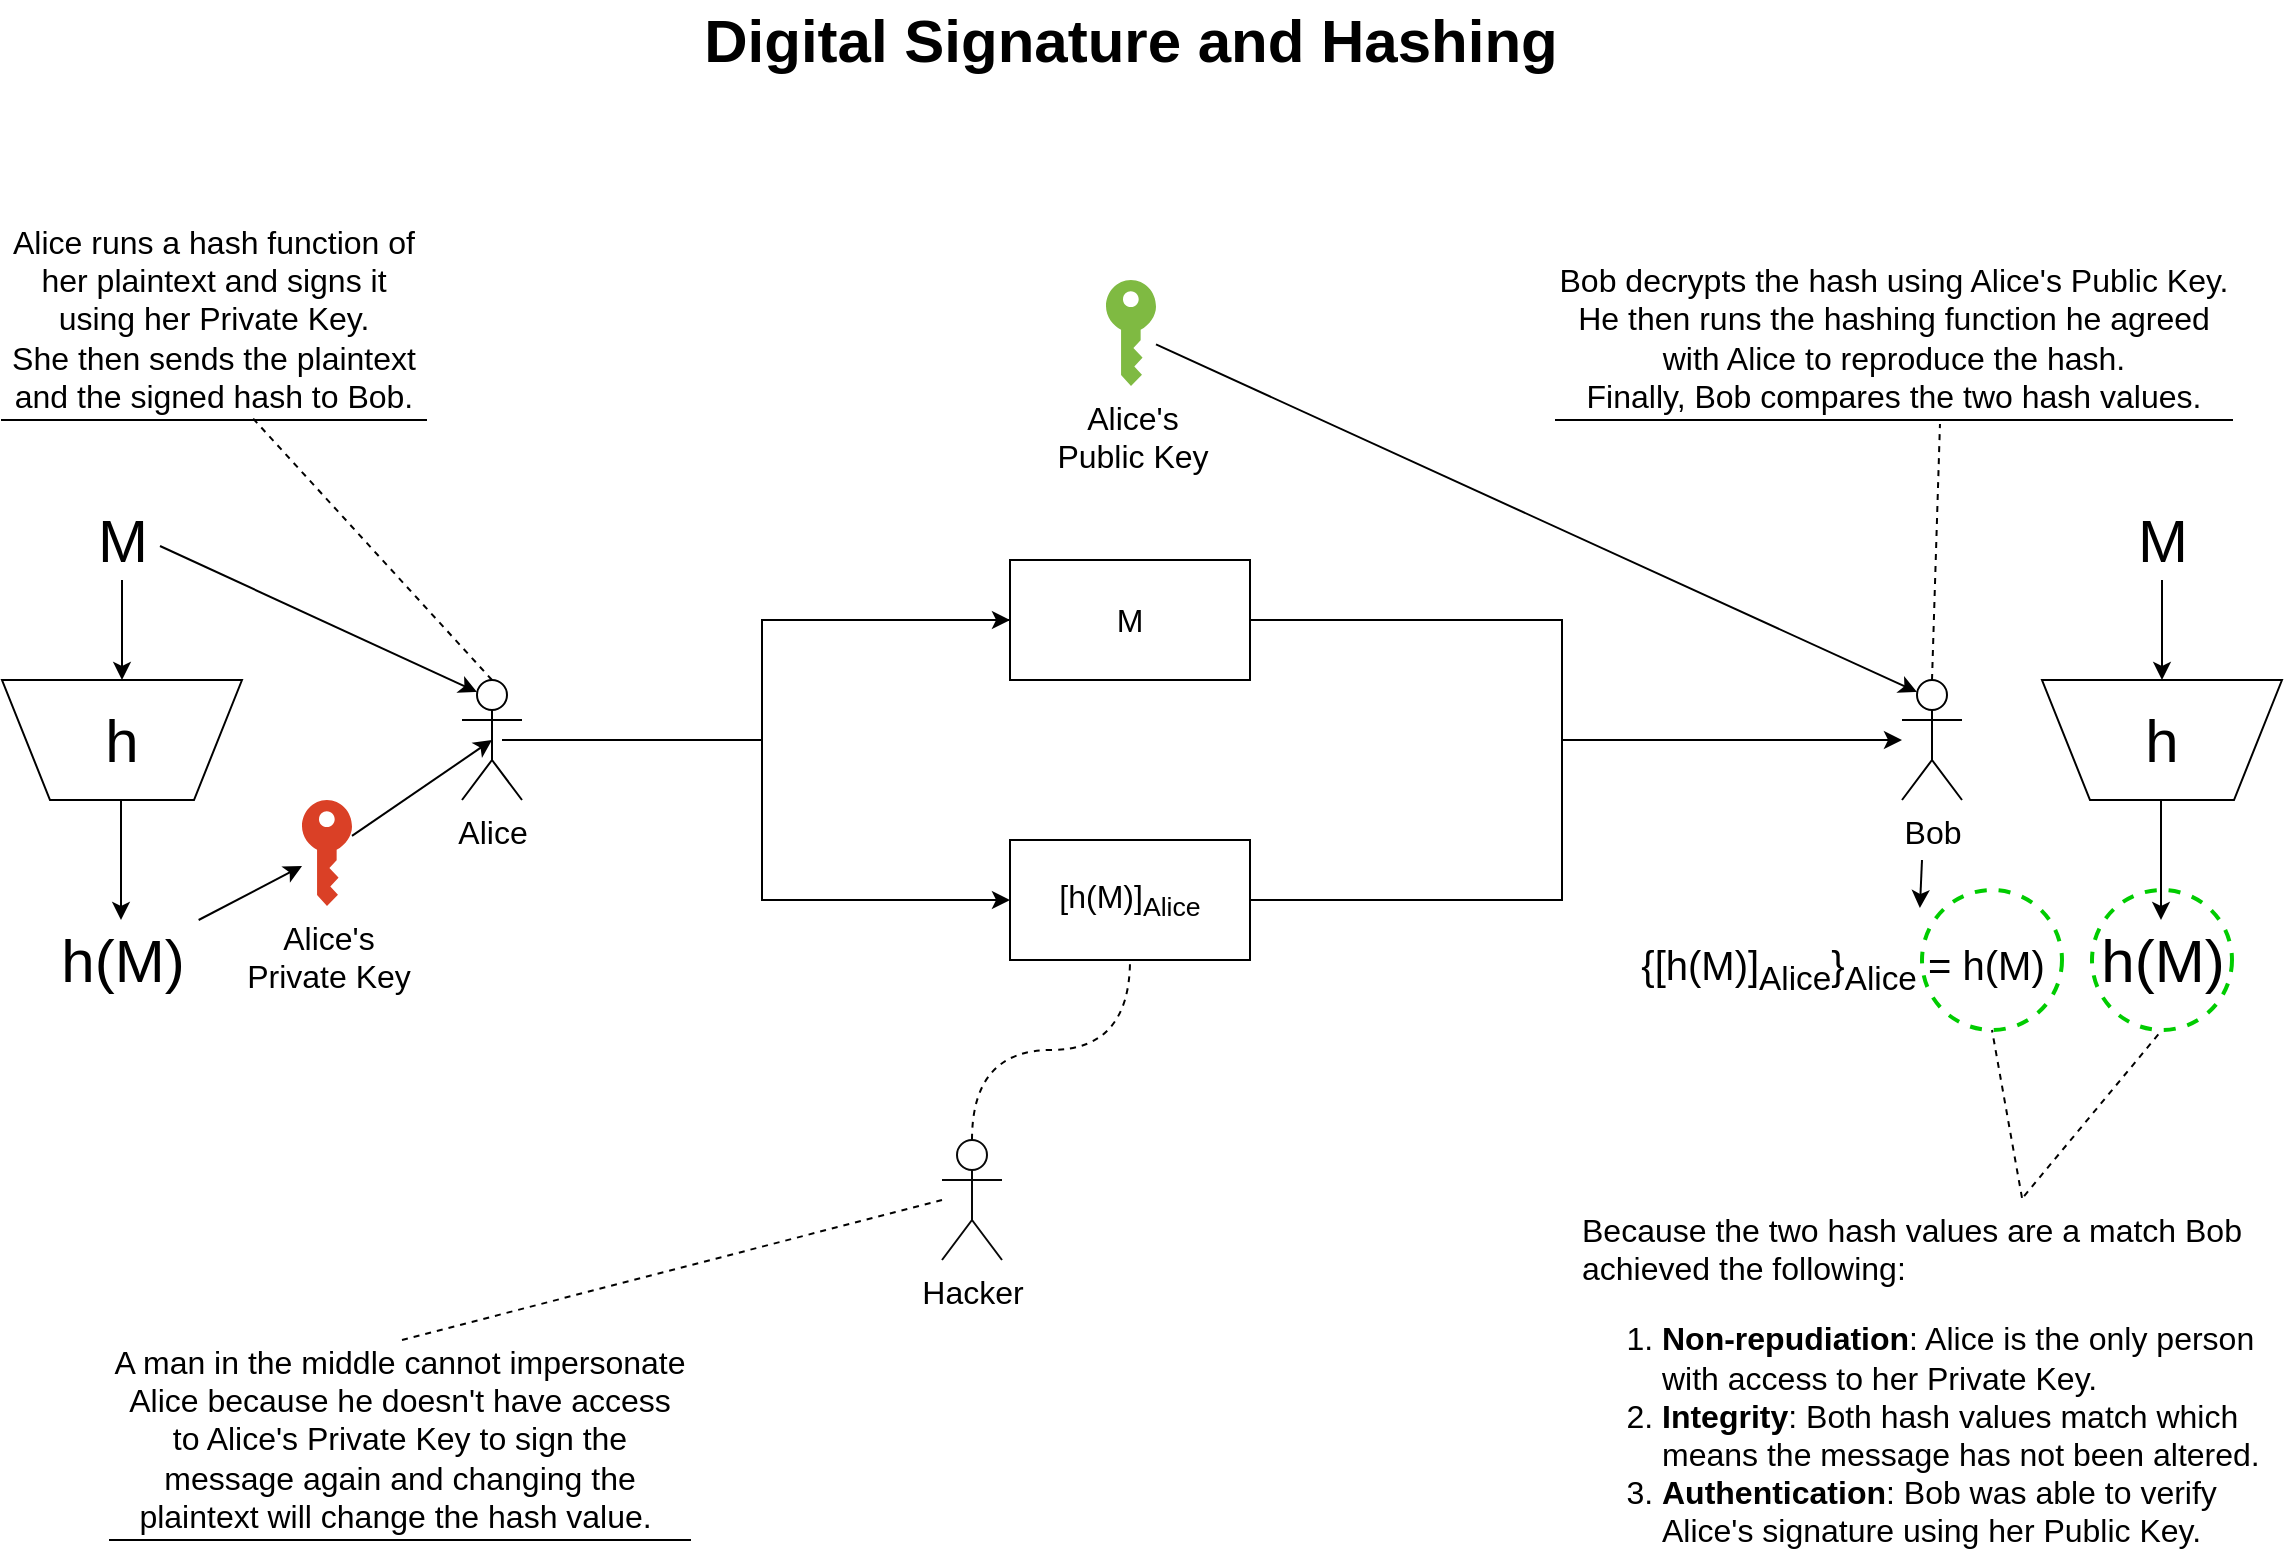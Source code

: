 <mxfile version="12.5.8" type="github">
  <diagram id="FFd1XqcRoBSRBbn-Ny9c" name="Page-1">
    <mxGraphModel dx="1422" dy="745" grid="1" gridSize="10" guides="1" tooltips="1" connect="1" arrows="1" fold="1" page="1" pageScale="1" pageWidth="1169" pageHeight="827" math="0" shadow="0">
      <root>
        <mxCell id="0"/>
        <mxCell id="1" parent="0"/>
        <mxCell id="fFfQomM4RcmljjM8Dg_y-1" value="Digital Signature and Hashing" style="text;html=1;align=center;verticalAlign=middle;resizable=0;points=[];autosize=1;fontSize=30;fontStyle=1" parent="1" vertex="1">
          <mxGeometry x="364" y="20" width="440" height="40" as="geometry"/>
        </mxCell>
        <mxCell id="IH-IT71rxQI0cDf8x-Qy-3" value="Alice" style="shape=umlActor;verticalLabelPosition=bottom;labelBackgroundColor=#ffffff;verticalAlign=top;html=1;outlineConnect=0;fontSize=16;" parent="1" vertex="1">
          <mxGeometry x="250" y="360" width="30" height="60" as="geometry"/>
        </mxCell>
        <mxCell id="IH-IT71rxQI0cDf8x-Qy-4" value="Bob" style="shape=umlActor;verticalLabelPosition=bottom;labelBackgroundColor=#ffffff;verticalAlign=top;html=1;outlineConnect=0;fontSize=16;" parent="1" vertex="1">
          <mxGeometry x="970" y="360" width="30" height="60" as="geometry"/>
        </mxCell>
        <mxCell id="IH-IT71rxQI0cDf8x-Qy-6" value="Alice&#39;s&lt;br style=&quot;font-size: 16px;&quot;&gt;Private Key" style="pointerEvents=1;shadow=0;dashed=0;html=1;strokeColor=none;labelPosition=center;verticalLabelPosition=bottom;verticalAlign=top;outlineConnect=0;align=center;shape=mxgraph.office.security.key_permissions;fillColor=#DA4026;fontSize=16;" parent="1" vertex="1">
          <mxGeometry x="170" y="420" width="25" height="53" as="geometry"/>
        </mxCell>
        <mxCell id="IH-IT71rxQI0cDf8x-Qy-7" value="Alice&#39;s&lt;br style=&quot;font-size: 16px;&quot;&gt;Public Key" style="pointerEvents=1;shadow=0;dashed=0;html=1;strokeColor=none;labelPosition=center;verticalLabelPosition=bottom;verticalAlign=top;outlineConnect=0;align=center;shape=mxgraph.office.security.key_permissions;fillColor=#7FBA42;fontSize=16;" parent="1" vertex="1">
          <mxGeometry x="572" y="160" width="25" height="53" as="geometry"/>
        </mxCell>
        <mxCell id="dRaCBSaMQyahMNqzz_hf-5" style="edgeStyle=orthogonalEdgeStyle;rounded=0;orthogonalLoop=1;jettySize=auto;html=1;fontSize=16;endArrow=none;endFill=0;" edge="1" parent="1" source="IH-IT71rxQI0cDf8x-Qy-9">
          <mxGeometry relative="1" as="geometry">
            <mxPoint x="270" y="390" as="targetPoint"/>
            <Array as="points">
              <mxPoint x="400" y="330"/>
              <mxPoint x="400" y="390"/>
            </Array>
          </mxGeometry>
        </mxCell>
        <mxCell id="dRaCBSaMQyahMNqzz_hf-7" style="edgeStyle=orthogonalEdgeStyle;rounded=0;orthogonalLoop=1;jettySize=auto;html=1;startArrow=none;startFill=0;endArrow=classic;endFill=1;fontSize=16;" edge="1" parent="1" source="IH-IT71rxQI0cDf8x-Qy-9" target="IH-IT71rxQI0cDf8x-Qy-4">
          <mxGeometry relative="1" as="geometry">
            <Array as="points">
              <mxPoint x="800" y="330"/>
              <mxPoint x="800" y="390"/>
            </Array>
          </mxGeometry>
        </mxCell>
        <mxCell id="IH-IT71rxQI0cDf8x-Qy-9" value="M" style="rounded=0;whiteSpace=wrap;html=1;fontSize=16;" parent="1" vertex="1">
          <mxGeometry x="524" y="300" width="120" height="60" as="geometry"/>
        </mxCell>
        <mxCell id="IH-IT71rxQI0cDf8x-Qy-12" value="" style="endArrow=classic;html=1;entryX=0.25;entryY=0.1;entryDx=0;entryDy=0;entryPerimeter=0;fontSize=16;" parent="1" source="IH-IT71rxQI0cDf8x-Qy-7" target="IH-IT71rxQI0cDf8x-Qy-4" edge="1">
          <mxGeometry width="50" height="50" relative="1" as="geometry">
            <mxPoint x="10" y="520" as="sourcePoint"/>
            <mxPoint x="60" y="470" as="targetPoint"/>
          </mxGeometry>
        </mxCell>
        <mxCell id="dRaCBSaMQyahMNqzz_hf-1" value="h" style="shape=trapezoid;perimeter=trapezoidPerimeter;whiteSpace=wrap;html=1;fontSize=30;direction=west;" vertex="1" parent="1">
          <mxGeometry x="20" y="360" width="120" height="60" as="geometry"/>
        </mxCell>
        <mxCell id="dRaCBSaMQyahMNqzz_hf-2" value="M" style="text;html=1;align=center;verticalAlign=middle;resizable=0;points=[];autosize=1;fontSize=30;" vertex="1" parent="1">
          <mxGeometry x="60" y="270" width="40" height="40" as="geometry"/>
        </mxCell>
        <mxCell id="dRaCBSaMQyahMNqzz_hf-3" value="h(M)" style="text;html=1;align=center;verticalAlign=middle;resizable=0;points=[];autosize=1;fontSize=30;" vertex="1" parent="1">
          <mxGeometry x="40" y="480" width="80" height="40" as="geometry"/>
        </mxCell>
        <mxCell id="dRaCBSaMQyahMNqzz_hf-6" style="edgeStyle=orthogonalEdgeStyle;rounded=0;orthogonalLoop=1;jettySize=auto;html=1;entryX=0;entryY=0.5;entryDx=0;entryDy=0;fontSize=16;endArrow=classic;endFill=1;startArrow=classic;startFill=1;" edge="1" parent="1" source="dRaCBSaMQyahMNqzz_hf-4" target="IH-IT71rxQI0cDf8x-Qy-9">
          <mxGeometry relative="1" as="geometry">
            <Array as="points">
              <mxPoint x="400" y="470"/>
              <mxPoint x="400" y="330"/>
            </Array>
          </mxGeometry>
        </mxCell>
        <mxCell id="dRaCBSaMQyahMNqzz_hf-8" style="edgeStyle=orthogonalEdgeStyle;rounded=0;orthogonalLoop=1;jettySize=auto;html=1;startArrow=none;startFill=0;endArrow=none;endFill=0;fontSize=16;exitX=1;exitY=0.5;exitDx=0;exitDy=0;entryX=1;entryY=0.5;entryDx=0;entryDy=0;" edge="1" parent="1" source="dRaCBSaMQyahMNqzz_hf-4" target="IH-IT71rxQI0cDf8x-Qy-9">
          <mxGeometry relative="1" as="geometry">
            <mxPoint x="680" y="350" as="targetPoint"/>
            <Array as="points">
              <mxPoint x="800" y="470"/>
              <mxPoint x="800" y="330"/>
            </Array>
          </mxGeometry>
        </mxCell>
        <mxCell id="dRaCBSaMQyahMNqzz_hf-4" value="[h(M)]&lt;sub&gt;Alice&lt;/sub&gt;" style="rounded=0;whiteSpace=wrap;html=1;fontSize=16;" vertex="1" parent="1">
          <mxGeometry x="524" y="440" width="120" height="60" as="geometry"/>
        </mxCell>
        <mxCell id="dRaCBSaMQyahMNqzz_hf-9" value="" style="endArrow=classic;html=1;fontSize=16;entryX=0.5;entryY=1;entryDx=0;entryDy=0;" edge="1" parent="1" source="dRaCBSaMQyahMNqzz_hf-2" target="dRaCBSaMQyahMNqzz_hf-1">
          <mxGeometry width="50" height="50" relative="1" as="geometry">
            <mxPoint x="20" y="570" as="sourcePoint"/>
            <mxPoint x="70" y="520" as="targetPoint"/>
          </mxGeometry>
        </mxCell>
        <mxCell id="dRaCBSaMQyahMNqzz_hf-10" value="" style="endArrow=classic;html=1;fontSize=16;entryX=0.5;entryY=1;entryDx=0;entryDy=0;" edge="1" parent="1">
          <mxGeometry width="50" height="50" relative="1" as="geometry">
            <mxPoint x="79.5" y="420" as="sourcePoint"/>
            <mxPoint x="79.5" y="480" as="targetPoint"/>
          </mxGeometry>
        </mxCell>
        <mxCell id="dRaCBSaMQyahMNqzz_hf-11" value="" style="endArrow=classic;html=1;fontSize=30;" edge="1" parent="1" source="dRaCBSaMQyahMNqzz_hf-3" target="IH-IT71rxQI0cDf8x-Qy-6">
          <mxGeometry width="50" height="50" relative="1" as="geometry">
            <mxPoint x="120" y="510" as="sourcePoint"/>
            <mxPoint x="170" y="460" as="targetPoint"/>
          </mxGeometry>
        </mxCell>
        <mxCell id="dRaCBSaMQyahMNqzz_hf-12" value="" style="endArrow=classic;html=1;fontSize=30;entryX=0.5;entryY=0.5;entryDx=0;entryDy=0;entryPerimeter=0;" edge="1" parent="1" source="IH-IT71rxQI0cDf8x-Qy-6" target="IH-IT71rxQI0cDf8x-Qy-3">
          <mxGeometry width="50" height="50" relative="1" as="geometry">
            <mxPoint x="195" y="390" as="sourcePoint"/>
            <mxPoint x="70" y="540" as="targetPoint"/>
          </mxGeometry>
        </mxCell>
        <mxCell id="dRaCBSaMQyahMNqzz_hf-13" value="" style="endArrow=classic;html=1;fontSize=30;exitX=0.975;exitY=0.575;exitDx=0;exitDy=0;exitPerimeter=0;entryX=0.25;entryY=0.1;entryDx=0;entryDy=0;entryPerimeter=0;" edge="1" parent="1" source="dRaCBSaMQyahMNqzz_hf-2" target="IH-IT71rxQI0cDf8x-Qy-3">
          <mxGeometry width="50" height="50" relative="1" as="geometry">
            <mxPoint x="157.5" y="320" as="sourcePoint"/>
            <mxPoint x="207.5" y="270" as="targetPoint"/>
          </mxGeometry>
        </mxCell>
        <mxCell id="dRaCBSaMQyahMNqzz_hf-14" value="h" style="shape=trapezoid;perimeter=trapezoidPerimeter;whiteSpace=wrap;html=1;fontSize=30;direction=west;" vertex="1" parent="1">
          <mxGeometry x="1040" y="360" width="120" height="60" as="geometry"/>
        </mxCell>
        <mxCell id="dRaCBSaMQyahMNqzz_hf-15" value="M" style="text;html=1;align=center;verticalAlign=middle;resizable=0;points=[];autosize=1;fontSize=30;" vertex="1" parent="1">
          <mxGeometry x="1080" y="270" width="40" height="40" as="geometry"/>
        </mxCell>
        <mxCell id="dRaCBSaMQyahMNqzz_hf-16" value="h(M)" style="text;html=1;align=center;verticalAlign=middle;resizable=0;points=[];autosize=1;fontSize=30;" vertex="1" parent="1">
          <mxGeometry x="1060" y="480" width="80" height="40" as="geometry"/>
        </mxCell>
        <mxCell id="dRaCBSaMQyahMNqzz_hf-17" value="" style="endArrow=classic;html=1;fontSize=16;entryX=0.5;entryY=1;entryDx=0;entryDy=0;" edge="1" parent="1" source="dRaCBSaMQyahMNqzz_hf-15" target="dRaCBSaMQyahMNqzz_hf-14">
          <mxGeometry width="50" height="50" relative="1" as="geometry">
            <mxPoint x="1040" y="570" as="sourcePoint"/>
            <mxPoint x="1090" y="520" as="targetPoint"/>
          </mxGeometry>
        </mxCell>
        <mxCell id="dRaCBSaMQyahMNqzz_hf-18" value="" style="endArrow=classic;html=1;fontSize=16;entryX=0.5;entryY=1;entryDx=0;entryDy=0;" edge="1" parent="1">
          <mxGeometry width="50" height="50" relative="1" as="geometry">
            <mxPoint x="1099.5" y="420" as="sourcePoint"/>
            <mxPoint x="1099.5" y="480" as="targetPoint"/>
          </mxGeometry>
        </mxCell>
        <mxCell id="dRaCBSaMQyahMNqzz_hf-19" value="&lt;font style=&quot;font-size: 20px&quot;&gt;{[h(M)]&lt;sub&gt;Alice&lt;/sub&gt;}&lt;sub&gt;Alice&lt;/sub&gt; = h(M)&lt;/font&gt;" style="text;html=1;align=center;verticalAlign=middle;resizable=0;points=[];autosize=1;fontSize=30;" vertex="1" parent="1">
          <mxGeometry x="830" y="475" width="220" height="50" as="geometry"/>
        </mxCell>
        <mxCell id="dRaCBSaMQyahMNqzz_hf-20" value="" style="ellipse;whiteSpace=wrap;html=1;aspect=fixed;fontSize=30;labelBackgroundColor=none;dashed=1;strokeWidth=2;fillColor=none;strokeColor=#00CC00;" vertex="1" parent="1">
          <mxGeometry x="1065" y="465" width="70" height="70" as="geometry"/>
        </mxCell>
        <mxCell id="dRaCBSaMQyahMNqzz_hf-21" value="" style="ellipse;whiteSpace=wrap;html=1;aspect=fixed;fontSize=30;labelBackgroundColor=none;dashed=1;strokeWidth=2;fillColor=none;strokeColor=#00CC00;" vertex="1" parent="1">
          <mxGeometry x="980" y="465" width="70" height="70" as="geometry"/>
        </mxCell>
        <mxCell id="dRaCBSaMQyahMNqzz_hf-22" value="" style="endArrow=classic;html=1;fontSize=30;entryX=0.677;entryY=-0.02;entryDx=0;entryDy=0;entryPerimeter=0;" edge="1" parent="1" target="dRaCBSaMQyahMNqzz_hf-19">
          <mxGeometry width="50" height="50" relative="1" as="geometry">
            <mxPoint x="980" y="450" as="sourcePoint"/>
            <mxPoint x="70" y="560" as="targetPoint"/>
          </mxGeometry>
        </mxCell>
        <mxCell id="dRaCBSaMQyahMNqzz_hf-23" value="Alice runs a hash function of her plaintext and signs it using her Private Key.&lt;br&gt;She then sends the plaintext and the signed hash to Bob." style="whiteSpace=wrap;html=1;shape=partialRectangle;top=0;left=0;bottom=1;right=0;points=[[0,1],[1,1]];strokeColor=#000000;fillColor=none;align=center;verticalAlign=bottom;routingCenterY=0.5;snapToPoint=1;container=1;recursiveResize=0;autosize=1;treeFolding=1;treeMoving=1;labelBackgroundColor=none;fontSize=16;" vertex="1" parent="1">
          <mxGeometry x="20" y="190" width="212" height="40" as="geometry"/>
        </mxCell>
        <mxCell id="dRaCBSaMQyahMNqzz_hf-25" value="" style="endArrow=none;dashed=1;html=1;fontSize=16;entryX=0.591;entryY=0.975;entryDx=0;entryDy=0;entryPerimeter=0;exitX=0.5;exitY=0;exitDx=0;exitDy=0;exitPerimeter=0;" edge="1" parent="1" source="IH-IT71rxQI0cDf8x-Qy-3" target="dRaCBSaMQyahMNqzz_hf-23">
          <mxGeometry width="50" height="50" relative="1" as="geometry">
            <mxPoint x="20" y="610" as="sourcePoint"/>
            <mxPoint x="70" y="560" as="targetPoint"/>
          </mxGeometry>
        </mxCell>
        <mxCell id="dRaCBSaMQyahMNqzz_hf-27" value="Bob decrypts the hash using Alice&#39;s Public Key.&lt;br&gt;He then runs the hashing function he agreed with Alice to reproduce the hash.&lt;br&gt;Finally, Bob compares the two hash values." style="whiteSpace=wrap;html=1;shape=partialRectangle;top=0;left=0;bottom=1;right=0;points=[[0,1],[1,1]];strokeColor=#000000;fillColor=none;align=center;verticalAlign=bottom;routingCenterY=0.5;snapToPoint=1;container=1;recursiveResize=0;autosize=1;treeFolding=1;treeMoving=1;labelBackgroundColor=none;fontSize=16;" vertex="1" parent="1">
          <mxGeometry x="797" y="170" width="338" height="60" as="geometry"/>
        </mxCell>
        <mxCell id="dRaCBSaMQyahMNqzz_hf-29" value="" style="endArrow=none;dashed=1;html=1;fontSize=16;entryX=0.568;entryY=1.033;entryDx=0;entryDy=0;entryPerimeter=0;exitX=0.5;exitY=0;exitDx=0;exitDy=0;exitPerimeter=0;" edge="1" parent="1" source="IH-IT71rxQI0cDf8x-Qy-4" target="dRaCBSaMQyahMNqzz_hf-27">
          <mxGeometry width="50" height="50" relative="1" as="geometry">
            <mxPoint x="20" y="610" as="sourcePoint"/>
            <mxPoint x="70" y="560" as="targetPoint"/>
          </mxGeometry>
        </mxCell>
        <mxCell id="dRaCBSaMQyahMNqzz_hf-31" value="&lt;p&gt;&lt;font style=&quot;font-size: 16px&quot;&gt;Because the two hash values are a match Bob achieved the following:&lt;/font&gt;&lt;/p&gt;&lt;p&gt;&lt;ol&gt;&lt;li&gt;&lt;b&gt;Non-repudiation&lt;/b&gt;: Alice is the only person with access to her Private Key.&lt;/li&gt;&lt;li&gt;&lt;b&gt;Integrity&lt;/b&gt;: Both hash values match which means the message has not been altered.&lt;/li&gt;&lt;li&gt;&lt;b&gt;Authentication&lt;/b&gt;: Bob was able to verify Alice&#39;s signature using her Public Key.&lt;/li&gt;&lt;/ol&gt;&lt;/p&gt;" style="text;html=1;strokeColor=none;fillColor=none;spacing=5;spacingTop=-20;whiteSpace=wrap;overflow=hidden;rounded=0;labelBackgroundColor=none;fontSize=16;" vertex="1" parent="1">
          <mxGeometry x="805" y="620" width="360" height="180" as="geometry"/>
        </mxCell>
        <mxCell id="dRaCBSaMQyahMNqzz_hf-32" value="" style="endArrow=none;dashed=1;html=1;fontSize=16;entryX=0.5;entryY=1;entryDx=0;entryDy=0;exitX=0.625;exitY=-0.006;exitDx=0;exitDy=0;exitPerimeter=0;" edge="1" parent="1" source="dRaCBSaMQyahMNqzz_hf-31" target="dRaCBSaMQyahMNqzz_hf-21">
          <mxGeometry width="50" height="50" relative="1" as="geometry">
            <mxPoint x="1015" y="630" as="sourcePoint"/>
            <mxPoint x="1065" y="580" as="targetPoint"/>
          </mxGeometry>
        </mxCell>
        <mxCell id="dRaCBSaMQyahMNqzz_hf-33" value="" style="endArrow=none;dashed=1;html=1;fontSize=16;entryX=0.5;entryY=1;entryDx=0;entryDy=0;exitX=0.628;exitY=-0.011;exitDx=0;exitDy=0;exitPerimeter=0;" edge="1" parent="1" source="dRaCBSaMQyahMNqzz_hf-31" target="dRaCBSaMQyahMNqzz_hf-20">
          <mxGeometry width="50" height="50" relative="1" as="geometry">
            <mxPoint x="1025" y="640" as="sourcePoint"/>
            <mxPoint x="1025" y="545" as="targetPoint"/>
          </mxGeometry>
        </mxCell>
        <mxCell id="dRaCBSaMQyahMNqzz_hf-37" style="edgeStyle=orthogonalEdgeStyle;curved=1;rounded=0;orthogonalLoop=1;jettySize=auto;html=1;entryX=0.5;entryY=1;entryDx=0;entryDy=0;dashed=1;startArrow=none;startFill=0;endArrow=none;endFill=0;fontSize=16;exitX=0.5;exitY=0;exitDx=0;exitDy=0;exitPerimeter=0;" edge="1" parent="1" source="dRaCBSaMQyahMNqzz_hf-35" target="dRaCBSaMQyahMNqzz_hf-4">
          <mxGeometry relative="1" as="geometry"/>
        </mxCell>
        <mxCell id="dRaCBSaMQyahMNqzz_hf-35" value="Hacker" style="shape=umlActor;verticalLabelPosition=bottom;labelBackgroundColor=#ffffff;verticalAlign=top;html=1;outlineConnect=0;strokeColor=#080808;strokeWidth=1;fillColor=none;fontSize=16;" vertex="1" parent="1">
          <mxGeometry x="490" y="590" width="30" height="60" as="geometry"/>
        </mxCell>
        <mxCell id="dRaCBSaMQyahMNqzz_hf-38" value="A man in the middle cannot impersonate Alice because he doesn&#39;t have access to Alice&#39;s Private Key to sign the message again and changing the plaintext will change the hash value.&amp;nbsp;" style="whiteSpace=wrap;html=1;shape=partialRectangle;top=0;left=0;bottom=1;right=0;points=[[0,1],[1,1]];strokeColor=#000000;fillColor=none;align=center;verticalAlign=bottom;routingCenterY=0.5;snapToPoint=1;container=1;recursiveResize=0;autosize=1;treeFolding=1;treeMoving=1;labelBackgroundColor=none;fontSize=16;" vertex="1" parent="1">
          <mxGeometry x="74" y="770" width="290" height="20" as="geometry"/>
        </mxCell>
        <mxCell id="dRaCBSaMQyahMNqzz_hf-41" value="" style="endArrow=none;dashed=1;html=1;fontSize=16;" edge="1" parent="1">
          <mxGeometry width="50" height="50" relative="1" as="geometry">
            <mxPoint x="220" y="690" as="sourcePoint"/>
            <mxPoint x="490" y="620" as="targetPoint"/>
          </mxGeometry>
        </mxCell>
      </root>
    </mxGraphModel>
  </diagram>
</mxfile>
